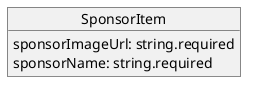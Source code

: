 @startuml

object SponsorItem {
    sponsorImageUrl: string.required
    sponsorName: string.required
}

@enduml
